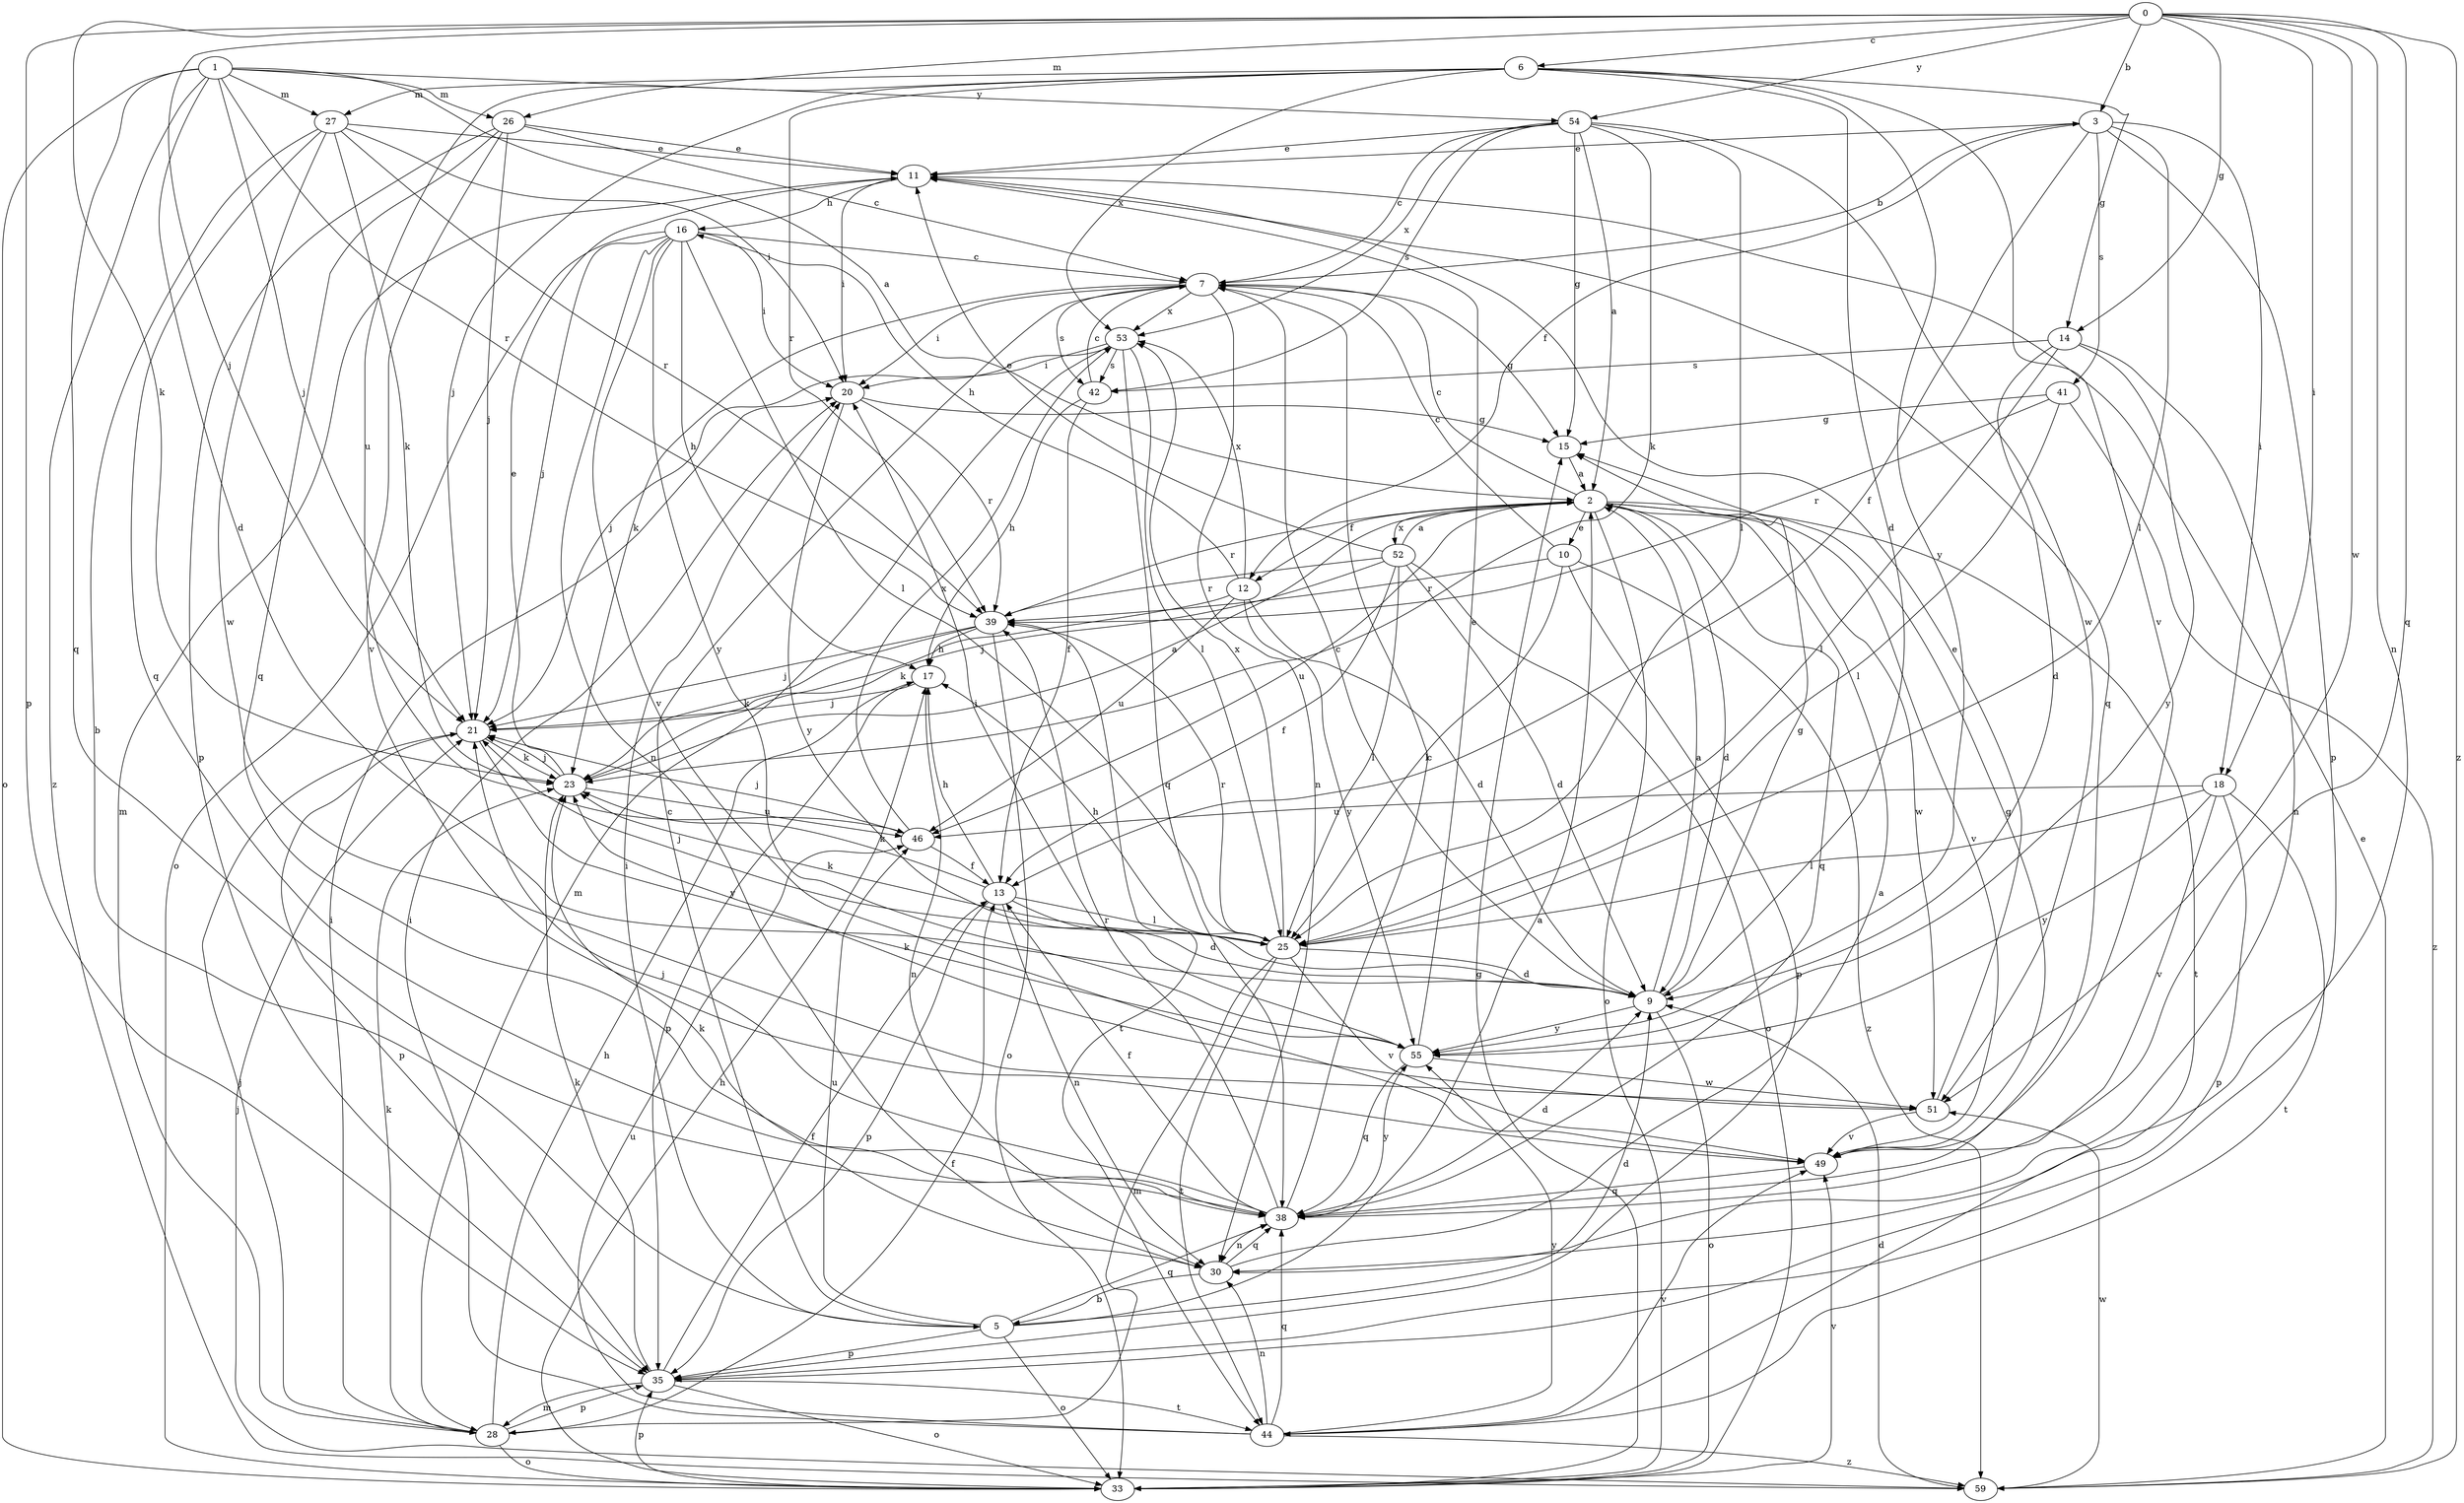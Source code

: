 strict digraph  {
0;
1;
2;
3;
5;
6;
7;
9;
10;
11;
12;
13;
14;
15;
16;
17;
18;
20;
21;
23;
25;
26;
27;
28;
30;
33;
35;
38;
39;
41;
42;
44;
46;
49;
51;
52;
53;
54;
55;
59;
0 -> 3  [label=b];
0 -> 6  [label=c];
0 -> 14  [label=g];
0 -> 18  [label=i];
0 -> 21  [label=j];
0 -> 23  [label=k];
0 -> 26  [label=m];
0 -> 30  [label=n];
0 -> 35  [label=p];
0 -> 38  [label=q];
0 -> 51  [label=w];
0 -> 54  [label=y];
0 -> 59  [label=z];
1 -> 2  [label=a];
1 -> 9  [label=d];
1 -> 21  [label=j];
1 -> 26  [label=m];
1 -> 27  [label=m];
1 -> 33  [label=o];
1 -> 38  [label=q];
1 -> 39  [label=r];
1 -> 54  [label=y];
1 -> 59  [label=z];
2 -> 7  [label=c];
2 -> 9  [label=d];
2 -> 10  [label=e];
2 -> 12  [label=f];
2 -> 33  [label=o];
2 -> 38  [label=q];
2 -> 39  [label=r];
2 -> 44  [label=t];
2 -> 46  [label=u];
2 -> 49  [label=v];
2 -> 51  [label=w];
2 -> 52  [label=x];
3 -> 11  [label=e];
3 -> 12  [label=f];
3 -> 13  [label=f];
3 -> 18  [label=i];
3 -> 25  [label=l];
3 -> 35  [label=p];
3 -> 41  [label=s];
5 -> 2  [label=a];
5 -> 7  [label=c];
5 -> 9  [label=d];
5 -> 20  [label=i];
5 -> 33  [label=o];
5 -> 35  [label=p];
5 -> 38  [label=q];
5 -> 46  [label=u];
6 -> 9  [label=d];
6 -> 14  [label=g];
6 -> 21  [label=j];
6 -> 27  [label=m];
6 -> 39  [label=r];
6 -> 46  [label=u];
6 -> 49  [label=v];
6 -> 53  [label=x];
6 -> 55  [label=y];
7 -> 3  [label=b];
7 -> 15  [label=g];
7 -> 20  [label=i];
7 -> 23  [label=k];
7 -> 30  [label=n];
7 -> 42  [label=s];
7 -> 53  [label=x];
9 -> 2  [label=a];
9 -> 7  [label=c];
9 -> 15  [label=g];
9 -> 20  [label=i];
9 -> 33  [label=o];
9 -> 55  [label=y];
10 -> 7  [label=c];
10 -> 25  [label=l];
10 -> 35  [label=p];
10 -> 39  [label=r];
10 -> 59  [label=z];
11 -> 16  [label=h];
11 -> 20  [label=i];
11 -> 28  [label=m];
11 -> 38  [label=q];
12 -> 9  [label=d];
12 -> 16  [label=h];
12 -> 23  [label=k];
12 -> 46  [label=u];
12 -> 53  [label=x];
12 -> 55  [label=y];
13 -> 9  [label=d];
13 -> 17  [label=h];
13 -> 23  [label=k];
13 -> 25  [label=l];
13 -> 30  [label=n];
13 -> 35  [label=p];
14 -> 9  [label=d];
14 -> 25  [label=l];
14 -> 30  [label=n];
14 -> 42  [label=s];
14 -> 55  [label=y];
15 -> 2  [label=a];
16 -> 7  [label=c];
16 -> 17  [label=h];
16 -> 20  [label=i];
16 -> 21  [label=j];
16 -> 25  [label=l];
16 -> 30  [label=n];
16 -> 33  [label=o];
16 -> 49  [label=v];
16 -> 55  [label=y];
17 -> 21  [label=j];
17 -> 30  [label=n];
17 -> 35  [label=p];
18 -> 25  [label=l];
18 -> 35  [label=p];
18 -> 44  [label=t];
18 -> 46  [label=u];
18 -> 49  [label=v];
18 -> 55  [label=y];
20 -> 15  [label=g];
20 -> 39  [label=r];
20 -> 55  [label=y];
21 -> 23  [label=k];
21 -> 35  [label=p];
21 -> 55  [label=y];
23 -> 2  [label=a];
23 -> 11  [label=e];
23 -> 21  [label=j];
23 -> 46  [label=u];
25 -> 9  [label=d];
25 -> 17  [label=h];
25 -> 21  [label=j];
25 -> 23  [label=k];
25 -> 28  [label=m];
25 -> 39  [label=r];
25 -> 44  [label=t];
25 -> 49  [label=v];
25 -> 53  [label=x];
26 -> 7  [label=c];
26 -> 11  [label=e];
26 -> 21  [label=j];
26 -> 35  [label=p];
26 -> 38  [label=q];
26 -> 49  [label=v];
27 -> 5  [label=b];
27 -> 11  [label=e];
27 -> 20  [label=i];
27 -> 23  [label=k];
27 -> 38  [label=q];
27 -> 39  [label=r];
27 -> 51  [label=w];
28 -> 13  [label=f];
28 -> 17  [label=h];
28 -> 20  [label=i];
28 -> 21  [label=j];
28 -> 23  [label=k];
28 -> 33  [label=o];
28 -> 35  [label=p];
30 -> 2  [label=a];
30 -> 5  [label=b];
30 -> 23  [label=k];
30 -> 38  [label=q];
33 -> 15  [label=g];
33 -> 17  [label=h];
33 -> 35  [label=p];
33 -> 49  [label=v];
35 -> 13  [label=f];
35 -> 23  [label=k];
35 -> 28  [label=m];
35 -> 33  [label=o];
35 -> 44  [label=t];
38 -> 7  [label=c];
38 -> 9  [label=d];
38 -> 13  [label=f];
38 -> 21  [label=j];
38 -> 30  [label=n];
38 -> 39  [label=r];
38 -> 55  [label=y];
39 -> 17  [label=h];
39 -> 21  [label=j];
39 -> 23  [label=k];
39 -> 33  [label=o];
39 -> 44  [label=t];
41 -> 15  [label=g];
41 -> 25  [label=l];
41 -> 39  [label=r];
41 -> 59  [label=z];
42 -> 7  [label=c];
42 -> 13  [label=f];
42 -> 17  [label=h];
44 -> 20  [label=i];
44 -> 30  [label=n];
44 -> 38  [label=q];
44 -> 46  [label=u];
44 -> 49  [label=v];
44 -> 55  [label=y];
44 -> 59  [label=z];
46 -> 13  [label=f];
46 -> 21  [label=j];
46 -> 53  [label=x];
49 -> 15  [label=g];
49 -> 38  [label=q];
51 -> 11  [label=e];
51 -> 23  [label=k];
51 -> 49  [label=v];
52 -> 2  [label=a];
52 -> 9  [label=d];
52 -> 11  [label=e];
52 -> 13  [label=f];
52 -> 21  [label=j];
52 -> 25  [label=l];
52 -> 33  [label=o];
52 -> 39  [label=r];
53 -> 20  [label=i];
53 -> 21  [label=j];
53 -> 25  [label=l];
53 -> 28  [label=m];
53 -> 38  [label=q];
53 -> 42  [label=s];
54 -> 2  [label=a];
54 -> 7  [label=c];
54 -> 11  [label=e];
54 -> 15  [label=g];
54 -> 23  [label=k];
54 -> 25  [label=l];
54 -> 42  [label=s];
54 -> 51  [label=w];
54 -> 53  [label=x];
55 -> 11  [label=e];
55 -> 38  [label=q];
55 -> 51  [label=w];
59 -> 9  [label=d];
59 -> 11  [label=e];
59 -> 21  [label=j];
59 -> 51  [label=w];
}
